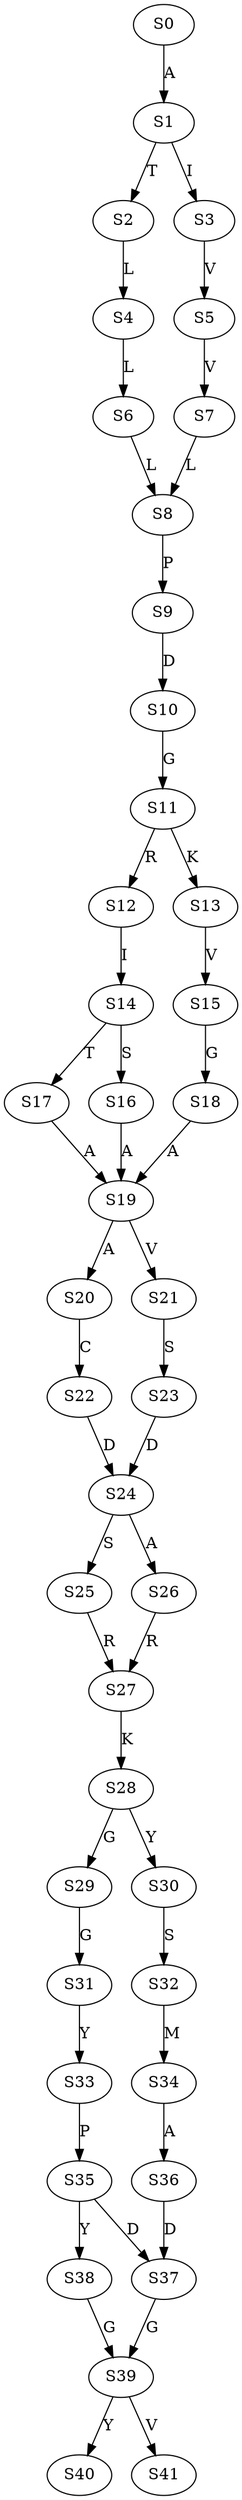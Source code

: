 strict digraph  {
	S0 -> S1 [ label = A ];
	S1 -> S2 [ label = T ];
	S1 -> S3 [ label = I ];
	S2 -> S4 [ label = L ];
	S3 -> S5 [ label = V ];
	S4 -> S6 [ label = L ];
	S5 -> S7 [ label = V ];
	S6 -> S8 [ label = L ];
	S7 -> S8 [ label = L ];
	S8 -> S9 [ label = P ];
	S9 -> S10 [ label = D ];
	S10 -> S11 [ label = G ];
	S11 -> S12 [ label = R ];
	S11 -> S13 [ label = K ];
	S12 -> S14 [ label = I ];
	S13 -> S15 [ label = V ];
	S14 -> S16 [ label = S ];
	S14 -> S17 [ label = T ];
	S15 -> S18 [ label = G ];
	S16 -> S19 [ label = A ];
	S17 -> S19 [ label = A ];
	S18 -> S19 [ label = A ];
	S19 -> S20 [ label = A ];
	S19 -> S21 [ label = V ];
	S20 -> S22 [ label = C ];
	S21 -> S23 [ label = S ];
	S22 -> S24 [ label = D ];
	S23 -> S24 [ label = D ];
	S24 -> S25 [ label = S ];
	S24 -> S26 [ label = A ];
	S25 -> S27 [ label = R ];
	S26 -> S27 [ label = R ];
	S27 -> S28 [ label = K ];
	S28 -> S29 [ label = G ];
	S28 -> S30 [ label = Y ];
	S29 -> S31 [ label = G ];
	S30 -> S32 [ label = S ];
	S31 -> S33 [ label = Y ];
	S32 -> S34 [ label = M ];
	S33 -> S35 [ label = P ];
	S34 -> S36 [ label = A ];
	S35 -> S37 [ label = D ];
	S35 -> S38 [ label = Y ];
	S36 -> S37 [ label = D ];
	S37 -> S39 [ label = G ];
	S38 -> S39 [ label = G ];
	S39 -> S40 [ label = Y ];
	S39 -> S41 [ label = V ];
}
